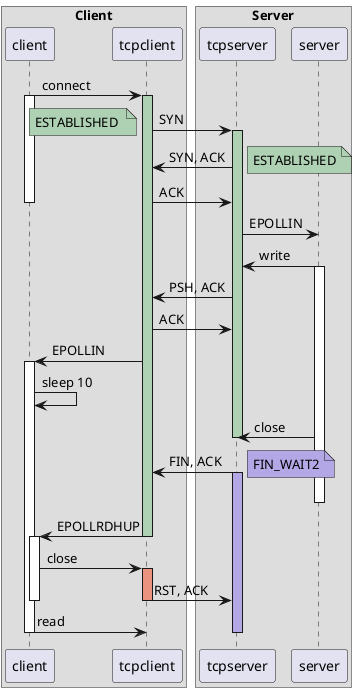 @startuml
box "Client"
	participant client
	participant tcpclient
end box
box "Server"
	participant tcpserver
	participant server
end box
client -> tcpclient : connect
activate client
activate tcpclient #ADD1B2
tcpclient -> tcpserver : SYN

note left #ADD1B2
	ESTABLISHED 
end note
activate tcpserver  #ADD1B2
tcpserver -> tcpclient : SYN, ACK
note right #ADD1B2
	ESTABLISHED
end note
tcpclient -> tcpserver : ACK
deactivate client
tcpserver -> server : EPOLLIN
server -> tcpserver : write
activate server
tcpserver -> tcpclient : PSH, ACK
tcpclient -> tcpserver : ACK
tcpclient -> client : EPOLLIN
activate client
client -> client : sleep 10
server -> tcpserver : close

deactivate tcpserver

tcpserver -> tcpclient : FIN, ACK

activate tcpserver 	#B4A7E5
note right 	#B4A7E5
	FIN_WAIT2
end note

deactivate server

tcpclient -> client : EPOLLRDHUP
deactivate tcpclient
activate client
client -> tcpclient : close


activate tcpclient #EB937F
tcpclient ->tcpserver : RST, ACK
deactivate tcpclient
deactivate client
client -> tcpclient : read
deactivate client


deactivate tcpserver



@enduml